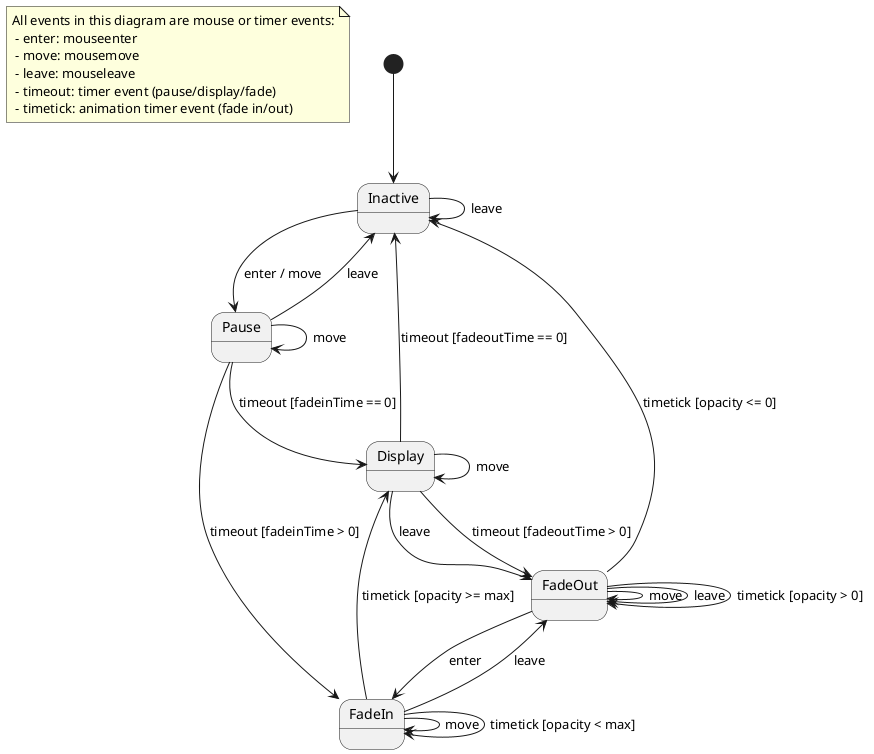 @startuml
' Tooltip Finite State Machine

note as N1
All events in this diagram are mouse or timer events:
 - enter: mouseenter
 - move: mousemove
 - leave: mouseleave
 - timeout: timer event (pause/display/fade)
 - timetick: animation timer event (fade in/out)
end note
[*] --> Inactive

Inactive --> Pause : enter / move
Inactive --> Inactive : leave

Pause --> Pause : move
Pause --> Inactive : leave
Pause --> FadeIn : timeout [fadeinTime > 0]
Pause --> Display : timeout [fadeinTime == 0]

FadeIn --> FadeIn : move
FadeIn --> FadeOut : leave
FadeIn --> Display : timetick [opacity >= max]
FadeIn --> FadeIn : timetick [opacity < max]

Display --> Display : move
Display --> FadeOut : leave
Display --> FadeOut : timeout [fadeoutTime > 0]
Display --> Inactive : timeout [fadeoutTime == 0]

FadeOut --> FadeIn : enter
FadeOut --> FadeOut : move
FadeOut --> FadeOut : leave
FadeOut --> Inactive : timetick [opacity <= 0]
FadeOut --> FadeOut : timetick [opacity > 0]

@enduml